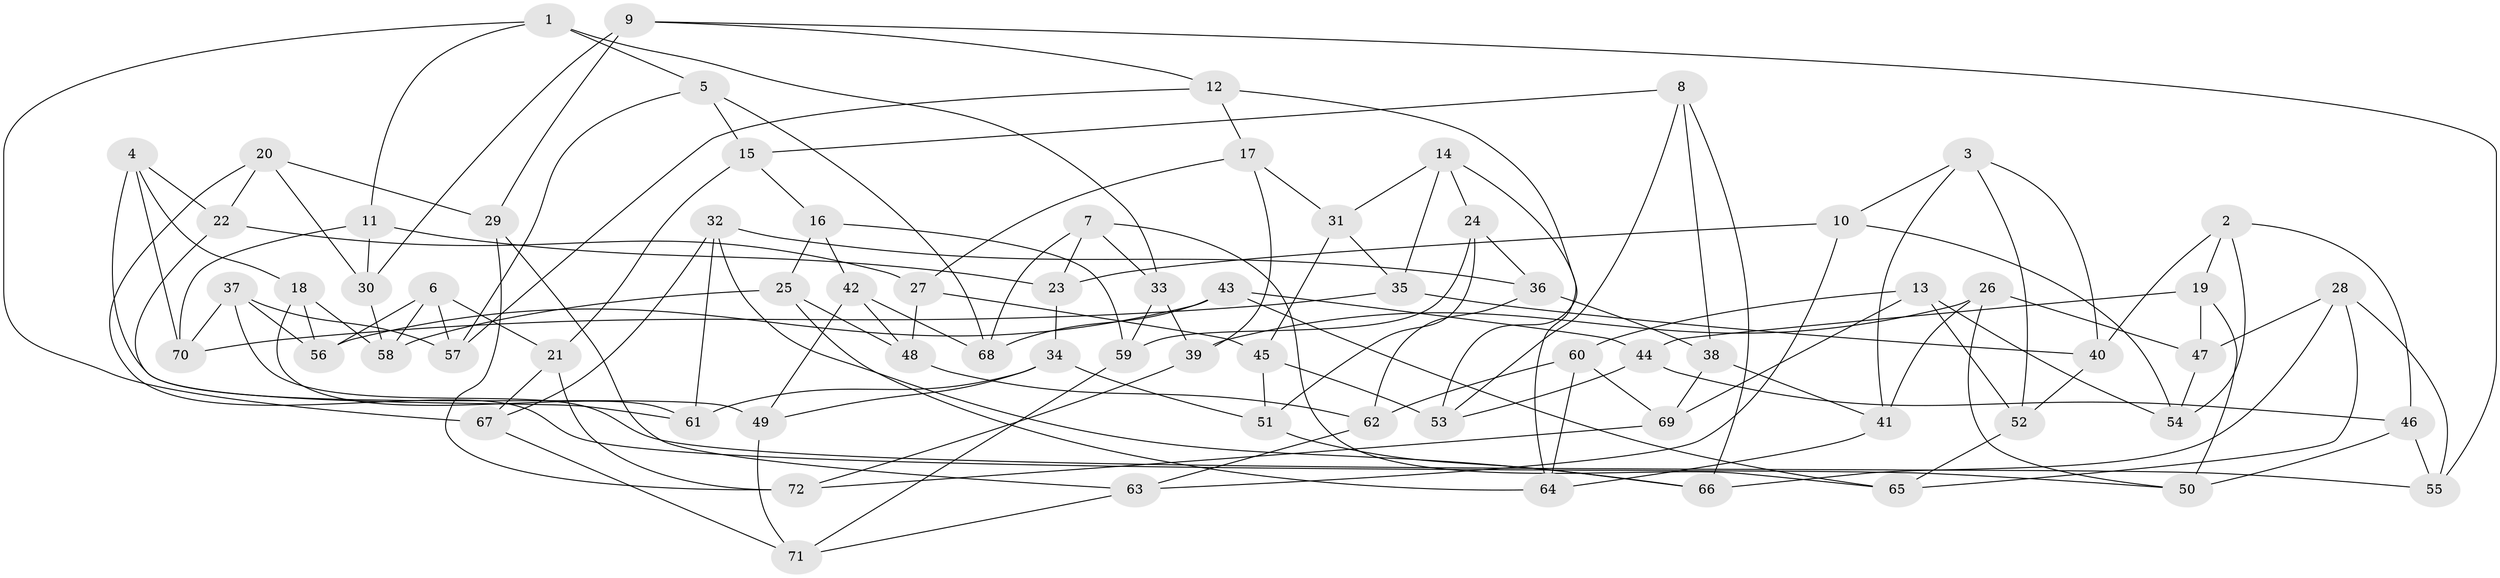 // Generated by graph-tools (version 1.1) at 2025/38/03/09/25 02:38:03]
// undirected, 72 vertices, 144 edges
graph export_dot {
graph [start="1"]
  node [color=gray90,style=filled];
  1;
  2;
  3;
  4;
  5;
  6;
  7;
  8;
  9;
  10;
  11;
  12;
  13;
  14;
  15;
  16;
  17;
  18;
  19;
  20;
  21;
  22;
  23;
  24;
  25;
  26;
  27;
  28;
  29;
  30;
  31;
  32;
  33;
  34;
  35;
  36;
  37;
  38;
  39;
  40;
  41;
  42;
  43;
  44;
  45;
  46;
  47;
  48;
  49;
  50;
  51;
  52;
  53;
  54;
  55;
  56;
  57;
  58;
  59;
  60;
  61;
  62;
  63;
  64;
  65;
  66;
  67;
  68;
  69;
  70;
  71;
  72;
  1 -- 11;
  1 -- 33;
  1 -- 5;
  1 -- 67;
  2 -- 54;
  2 -- 40;
  2 -- 19;
  2 -- 46;
  3 -- 10;
  3 -- 52;
  3 -- 40;
  3 -- 41;
  4 -- 22;
  4 -- 18;
  4 -- 49;
  4 -- 70;
  5 -- 68;
  5 -- 57;
  5 -- 15;
  6 -- 56;
  6 -- 58;
  6 -- 57;
  6 -- 21;
  7 -- 65;
  7 -- 33;
  7 -- 23;
  7 -- 68;
  8 -- 15;
  8 -- 53;
  8 -- 66;
  8 -- 38;
  9 -- 30;
  9 -- 29;
  9 -- 55;
  9 -- 12;
  10 -- 23;
  10 -- 63;
  10 -- 54;
  11 -- 70;
  11 -- 30;
  11 -- 23;
  12 -- 53;
  12 -- 17;
  12 -- 57;
  13 -- 54;
  13 -- 60;
  13 -- 69;
  13 -- 52;
  14 -- 35;
  14 -- 31;
  14 -- 24;
  14 -- 64;
  15 -- 16;
  15 -- 21;
  16 -- 25;
  16 -- 42;
  16 -- 59;
  17 -- 27;
  17 -- 31;
  17 -- 39;
  18 -- 61;
  18 -- 56;
  18 -- 58;
  19 -- 50;
  19 -- 44;
  19 -- 47;
  20 -- 50;
  20 -- 22;
  20 -- 30;
  20 -- 29;
  21 -- 72;
  21 -- 67;
  22 -- 27;
  22 -- 61;
  23 -- 34;
  24 -- 51;
  24 -- 59;
  24 -- 36;
  25 -- 48;
  25 -- 58;
  25 -- 64;
  26 -- 41;
  26 -- 47;
  26 -- 39;
  26 -- 50;
  27 -- 48;
  27 -- 45;
  28 -- 55;
  28 -- 65;
  28 -- 47;
  28 -- 66;
  29 -- 72;
  29 -- 63;
  30 -- 58;
  31 -- 45;
  31 -- 35;
  32 -- 36;
  32 -- 67;
  32 -- 61;
  32 -- 66;
  33 -- 59;
  33 -- 39;
  34 -- 51;
  34 -- 61;
  34 -- 49;
  35 -- 40;
  35 -- 70;
  36 -- 62;
  36 -- 38;
  37 -- 57;
  37 -- 55;
  37 -- 70;
  37 -- 56;
  38 -- 69;
  38 -- 41;
  39 -- 72;
  40 -- 52;
  41 -- 64;
  42 -- 49;
  42 -- 68;
  42 -- 48;
  43 -- 65;
  43 -- 44;
  43 -- 68;
  43 -- 56;
  44 -- 53;
  44 -- 46;
  45 -- 53;
  45 -- 51;
  46 -- 55;
  46 -- 50;
  47 -- 54;
  48 -- 62;
  49 -- 71;
  51 -- 66;
  52 -- 65;
  59 -- 71;
  60 -- 62;
  60 -- 69;
  60 -- 64;
  62 -- 63;
  63 -- 71;
  67 -- 71;
  69 -- 72;
}
